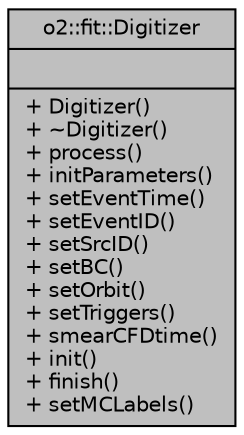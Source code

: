 digraph "o2::fit::Digitizer"
{
 // INTERACTIVE_SVG=YES
  bgcolor="transparent";
  edge [fontname="Helvetica",fontsize="10",labelfontname="Helvetica",labelfontsize="10"];
  node [fontname="Helvetica",fontsize="10",shape=record];
  Node1 [label="{o2::fit::Digitizer\n||+ Digitizer()\l+ ~Digitizer()\l+ process()\l+ initParameters()\l+ setEventTime()\l+ setEventID()\l+ setSrcID()\l+ setBC()\l+ setOrbit()\l+ setTriggers()\l+ smearCFDtime()\l+ init()\l+ finish()\l+ setMCLabels()\l}",height=0.2,width=0.4,color="black", fillcolor="grey75", style="filled" fontcolor="black"];
}
